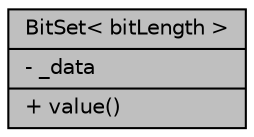 digraph "BitSet&lt; bitLength &gt;"
{
  edge [fontname="Helvetica",fontsize="10",labelfontname="Helvetica",labelfontsize="10"];
  node [fontname="Helvetica",fontsize="10",shape=record];
  Node300 [label="{BitSet\< bitLength \>\n|- _data\l|+ value()\l}",height=0.2,width=0.4,color="black", fillcolor="grey75", style="filled", fontcolor="black"];
}
